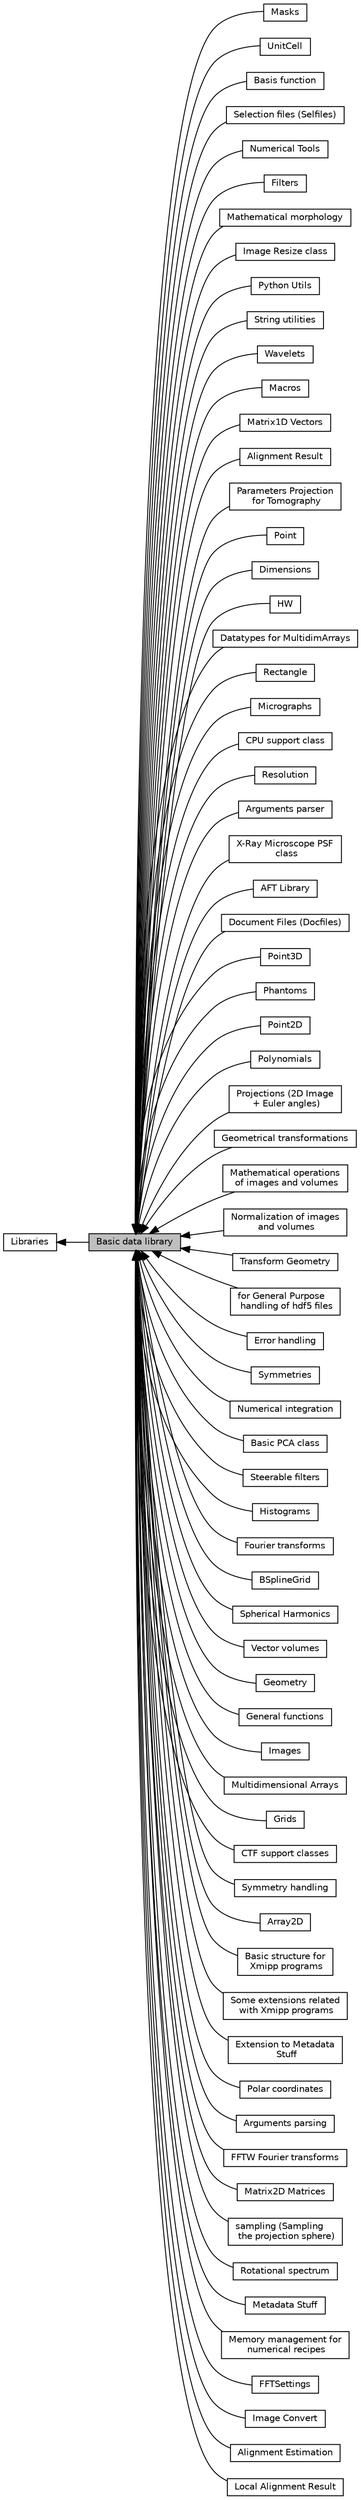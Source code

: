 digraph "Basic data library"
{
  edge [fontname="Helvetica",fontsize="10",labelfontname="Helvetica",labelfontsize="10"];
  node [fontname="Helvetica",fontsize="10",shape=record];
  rankdir=LR;
  Node22 [label="Masks",height=0.2,width=0.4,color="black", fillcolor="white", style="filled",URL="$group__Masks.html"];
  Node41 [label="UnitCell",height=0.2,width=0.4,color="black", fillcolor="white", style="filled",URL="$group__UnitCell.html"];
  Node8 [label="Basis function",height=0.2,width=0.4,color="black", fillcolor="white", style="filled",URL="$group__BasisFunction.html"];
  Node48 [label="Selection files (Selfiles)",height=0.2,width=0.4,color="black", fillcolor="white", style="filled",URL="$group__SelFiles.html"];
  Node27 [label="Numerical Tools",height=0.2,width=0.4,color="black", fillcolor="white", style="filled",URL="$group__NumericalTools.html"];
  Node14 [label="Filters",height=0.2,width=0.4,color="black", fillcolor="white", style="filled",URL="$group__Filters.html"];
  Node25 [label="Mathematical morphology",height=0.2,width=0.4,color="black", fillcolor="white", style="filled",URL="$group__MathematicalMorphology.html"];
  Node19 [label="Image Resize class",height=0.2,width=0.4,color="black", fillcolor="white", style="filled",URL="$group__ProgImageResize.html"];
  Node47 [label="Python Utils",height=0.2,width=0.4,color="black", fillcolor="white", style="filled",URL="$group__Python.html"];
  Node71 [label="String utilities",height=0.2,width=0.4,color="black", fillcolor="white", style="filled",URL="$group__StringUtilities.html"];
  Node43 [label="Wavelets",height=0.2,width=0.4,color="black", fillcolor="white", style="filled",URL="$group__Wavelets.html"];
  Node68 [label="Macros",height=0.2,width=0.4,color="black", fillcolor="white", style="filled",URL="$group__Macros.html"];
  Node54 [label="Matrix1D Vectors",height=0.2,width=0.4,color="black", fillcolor="white", style="filled",URL="$group__Vectors.html"];
  Node0 [label="Basic data library",height=0.2,width=0.4,color="black", fillcolor="grey75", style="filled", fontcolor="black"];
  Node5 [label="Alignment Result",height=0.2,width=0.4,color="black", fillcolor="white", style="filled",URL="$group__AlignmentResult.html"];
  Node33 [label="Parameters Projection\l for Tomography",height=0.2,width=0.4,color="black", fillcolor="white", style="filled",URL="$group__ParametersProjectionTomography.html"];
  Node29 [label="Point",height=0.2,width=0.4,color="black", fillcolor="white", style="filled",URL="$group__Point.html"];
  Node12 [label="Dimensions",height=0.2,width=0.4,color="black", fillcolor="white", style="filled",URL="$group__Dimensions.html"];
  Node17 [label="HW",height=0.2,width=0.4,color="black", fillcolor="white", style="filled",URL="$group__HW.html"];
  Node61 [label="Datatypes for MultidimArrays",height=0.2,width=0.4,color="black", fillcolor="white", style="filled",URL="$group__Datatypes.html"];
  Node34 [label="Rectangle",height=0.2,width=0.4,color="black", fillcolor="white", style="filled",URL="$group__Rectangle.html"];
  Node23 [label="Micrographs",height=0.2,width=0.4,color="black", fillcolor="white", style="filled",URL="$group__Micrographs.html"];
  Node10 [label="CPU support class",height=0.2,width=0.4,color="black", fillcolor="white", style="filled",URL="$group__CPU.html"];
  Node24 [label="Resolution",height=0.2,width=0.4,color="black", fillcolor="white", style="filled",URL="$group__Monogenic.html"];
  Node51 [label="Arguments parser",height=0.2,width=0.4,color="black", fillcolor="white", style="filled",URL="$group__Arguments1.html"];
  Node2 [label="X-Ray Microscope PSF\l class",height=0.2,width=0.4,color="black", fillcolor="white", style="filled",URL="$group__PSFXRSupport.html"];
  Node3 [label="AFT Library",height=0.2,width=0.4,color="black", fillcolor="white", style="filled",URL="$group__AFTLibrary.html"];
  Node46 [label="Document Files (Docfiles)",height=0.2,width=0.4,color="black", fillcolor="white", style="filled",URL="$group__DocFiles.html"];
  Node31 [label="Point3D",height=0.2,width=0.4,color="black", fillcolor="white", style="filled",URL="$group__Point3D.html"];
  Node28 [label="Phantoms",height=0.2,width=0.4,color="black", fillcolor="white", style="filled",URL="$group__Phantoms.html"];
  Node30 [label="Point2D",height=0.2,width=0.4,color="black", fillcolor="white", style="filled",URL="$group__Point2D.html"];
  Node45 [label="Polynomials",height=0.2,width=0.4,color="black", fillcolor="white", style="filled",URL="$group__Polynomials.html"];
  Node15 [label="Projections (2D Image\l + Euler angles)",height=0.2,width=0.4,color="black", fillcolor="white", style="filled",URL="$group__Projections.html"];
  Node60 [label="Geometrical transformations",height=0.2,width=0.4,color="black", fillcolor="white", style="filled",URL="$group__GeometricalTransformations.html"];
  Node18 [label="Mathematical operations\l of images and volumes",height=0.2,width=0.4,color="black", fillcolor="white", style="filled",URL="$group__ImageOperate.html"];
  Node26 [label="Normalization of images\l and volumes",height=0.2,width=0.4,color="black", fillcolor="white", style="filled",URL="$group__Normalize.html"];
  Node40 [label="Transform Geometry",height=0.2,width=0.4,color="black", fillcolor="white", style="filled",URL="$group__ProgTransformGeometry.html"];
  Node66 [label="for General Purpose\l handling of hdf5 files",height=0.2,width=0.4,color="black", fillcolor="white", style="filled",URL="$group__Tools.html"];
  Node62 [label="Error handling",height=0.2,width=0.4,color="black", fillcolor="white", style="filled",URL="$group__ErrorHandling.html"];
  Node39 [label="Symmetries",height=0.2,width=0.4,color="black", fillcolor="white", style="filled",URL="$group__symmetrizeCrystalVectors.html"];
  Node20 [label="Numerical integration",height=0.2,width=0.4,color="black", fillcolor="white", style="filled",URL="$group__NumericalIntegration.html"];
  Node7 [label="Basic PCA class",height=0.2,width=0.4,color="black", fillcolor="white", style="filled",URL="$group__BasicPCA.html"];
  Node38 [label="Steerable filters",height=0.2,width=0.4,color="black", fillcolor="white", style="filled",URL="$group__Steerable.html"];
  Node53 [label="Histograms",height=0.2,width=0.4,color="black", fillcolor="white", style="filled",URL="$group__Histograms.html"];
  Node63 [label="Fourier transforms",height=0.2,width=0.4,color="black", fillcolor="white", style="filled",URL="$group__Fourier.html"];
  Node9 [label="BSplineGrid",height=0.2,width=0.4,color="black", fillcolor="white", style="filled",URL="$group__BSplineGrid.html"];
  Node37 [label="Spherical Harmonics",height=0.2,width=0.4,color="black", fillcolor="white", style="filled",URL="$group__PolySphericalHarmonics.html"];
  Node42 [label="Vector volumes",height=0.2,width=0.4,color="black", fillcolor="white", style="filled",URL="$group__Vectorial.html"];
  Node52 [label="Geometry",height=0.2,width=0.4,color="black", fillcolor="white", style="filled",URL="$group__Geometry.html"];
  Node65 [label="General functions",height=0.2,width=0.4,color="black", fillcolor="white", style="filled",URL="$group__GeneralFunctions.html"];
  Node67 [label="Images",height=0.2,width=0.4,color="black", fillcolor="white", style="filled",URL="$group__Images.html"];
  Node58 [label="Multidimensional Arrays",height=0.2,width=0.4,color="black", fillcolor="white", style="filled",URL="$group__MultidimensionalArrays.html"];
  Node1 [label="Libraries",height=0.2,width=0.4,color="black", fillcolor="white", style="filled",URL="$group__Libraries.html"];
  Node16 [label="Grids",height=0.2,width=0.4,color="black", fillcolor="white", style="filled",URL="$group__Grids.html"];
  Node11 [label="CTF support classes",height=0.2,width=0.4,color="black", fillcolor="white", style="filled",URL="$group__CTFSupport.html"];
  Node59 [label="Symmetry handling",height=0.2,width=0.4,color="black", fillcolor="white", style="filled",URL="$group__SymmetryLists.html"];
  Node6 [label="Array2D",height=0.2,width=0.4,color="black", fillcolor="white", style="filled",URL="$group__Array2D.html"];
  Node70 [label="Basic structure for\l Xmipp programs",height=0.2,width=0.4,color="black", fillcolor="white", style="filled",URL="$group__Programs2.html"];
  Node49 [label="Some extensions related\l with Xmipp programs",height=0.2,width=0.4,color="black", fillcolor="white", style="filled",URL="$group__Programs3.html"];
  Node57 [label="Extension to Metadata\l Stuff",height=0.2,width=0.4,color="black", fillcolor="white", style="filled",URL="$group__MetaDataExtension.html"];
  Node32 [label="Polar coordinates",height=0.2,width=0.4,color="black", fillcolor="white", style="filled",URL="$group__Polar.html"];
  Node50 [label="Arguments parsing",height=0.2,width=0.4,color="black", fillcolor="white", style="filled",URL="$group__Arguments.html"];
  Node64 [label="FFTW Fourier transforms",height=0.2,width=0.4,color="black", fillcolor="white", style="filled",URL="$group__FourierW.html"];
  Node55 [label="Matrix2D Matrices",height=0.2,width=0.4,color="black", fillcolor="white", style="filled",URL="$group__Matrices.html"];
  Node36 [label="sampling (Sampling\l the projection sphere)",height=0.2,width=0.4,color="black", fillcolor="white", style="filled",URL="$group__SphereSampling.html"];
  Node35 [label="Rotational spectrum",height=0.2,width=0.4,color="black", fillcolor="white", style="filled",URL="$group__RotationalSpectrum.html"];
  Node56 [label="Metadata Stuff",height=0.2,width=0.4,color="black", fillcolor="white", style="filled",URL="$group__MetaData.html"];
  Node69 [label="Memory management for\l numerical recipes",height=0.2,width=0.4,color="black", fillcolor="white", style="filled",URL="$group__MemoryManaging.html"];
  Node13 [label="FFTSettings",height=0.2,width=0.4,color="black", fillcolor="white", style="filled",URL="$group__FFTSettings.html"];
  Node44 [label="Image Convert",height=0.2,width=0.4,color="black", fillcolor="white", style="filled",URL="$group__ProgConvImg.html"];
  Node4 [label="Alignment Estimation",height=0.2,width=0.4,color="black", fillcolor="white", style="filled",URL="$group__Alignment.html"];
  Node21 [label="Local Alignment Result",height=0.2,width=0.4,color="black", fillcolor="white", style="filled",URL="$group__LocalAlignmentResult.html"];
  Node1->Node0 [shape=plaintext, dir="back", style="solid"];
  Node0->Node2 [shape=plaintext, dir="back", style="solid"];
  Node0->Node3 [shape=plaintext, dir="back", style="solid"];
  Node0->Node4 [shape=plaintext, dir="back", style="solid"];
  Node0->Node5 [shape=plaintext, dir="back", style="solid"];
  Node0->Node6 [shape=plaintext, dir="back", style="solid"];
  Node0->Node7 [shape=plaintext, dir="back", style="solid"];
  Node0->Node8 [shape=plaintext, dir="back", style="solid"];
  Node0->Node9 [shape=plaintext, dir="back", style="solid"];
  Node0->Node10 [shape=plaintext, dir="back", style="solid"];
  Node0->Node11 [shape=plaintext, dir="back", style="solid"];
  Node0->Node12 [shape=plaintext, dir="back", style="solid"];
  Node0->Node13 [shape=plaintext, dir="back", style="solid"];
  Node0->Node14 [shape=plaintext, dir="back", style="solid"];
  Node0->Node15 [shape=plaintext, dir="back", style="solid"];
  Node0->Node16 [shape=plaintext, dir="back", style="solid"];
  Node0->Node17 [shape=plaintext, dir="back", style="solid"];
  Node0->Node18 [shape=plaintext, dir="back", style="solid"];
  Node0->Node19 [shape=plaintext, dir="back", style="solid"];
  Node0->Node20 [shape=plaintext, dir="back", style="solid"];
  Node0->Node21 [shape=plaintext, dir="back", style="solid"];
  Node0->Node22 [shape=plaintext, dir="back", style="solid"];
  Node0->Node23 [shape=plaintext, dir="back", style="solid"];
  Node0->Node24 [shape=plaintext, dir="back", style="solid"];
  Node0->Node25 [shape=plaintext, dir="back", style="solid"];
  Node0->Node26 [shape=plaintext, dir="back", style="solid"];
  Node0->Node27 [shape=plaintext, dir="back", style="solid"];
  Node0->Node28 [shape=plaintext, dir="back", style="solid"];
  Node0->Node29 [shape=plaintext, dir="back", style="solid"];
  Node0->Node30 [shape=plaintext, dir="back", style="solid"];
  Node0->Node31 [shape=plaintext, dir="back", style="solid"];
  Node0->Node32 [shape=plaintext, dir="back", style="solid"];
  Node0->Node33 [shape=plaintext, dir="back", style="solid"];
  Node0->Node34 [shape=plaintext, dir="back", style="solid"];
  Node0->Node35 [shape=plaintext, dir="back", style="solid"];
  Node0->Node36 [shape=plaintext, dir="back", style="solid"];
  Node0->Node37 [shape=plaintext, dir="back", style="solid"];
  Node0->Node38 [shape=plaintext, dir="back", style="solid"];
  Node0->Node39 [shape=plaintext, dir="back", style="solid"];
  Node0->Node40 [shape=plaintext, dir="back", style="solid"];
  Node0->Node41 [shape=plaintext, dir="back", style="solid"];
  Node0->Node42 [shape=plaintext, dir="back", style="solid"];
  Node0->Node43 [shape=plaintext, dir="back", style="solid"];
  Node0->Node44 [shape=plaintext, dir="back", style="solid"];
  Node0->Node45 [shape=plaintext, dir="back", style="solid"];
  Node0->Node46 [shape=plaintext, dir="back", style="solid"];
  Node0->Node47 [shape=plaintext, dir="back", style="solid"];
  Node0->Node48 [shape=plaintext, dir="back", style="solid"];
  Node0->Node49 [shape=plaintext, dir="back", style="solid"];
  Node0->Node50 [shape=plaintext, dir="back", style="solid"];
  Node0->Node51 [shape=plaintext, dir="back", style="solid"];
  Node0->Node52 [shape=plaintext, dir="back", style="solid"];
  Node0->Node53 [shape=plaintext, dir="back", style="solid"];
  Node0->Node54 [shape=plaintext, dir="back", style="solid"];
  Node0->Node55 [shape=plaintext, dir="back", style="solid"];
  Node0->Node56 [shape=plaintext, dir="back", style="solid"];
  Node0->Node57 [shape=plaintext, dir="back", style="solid"];
  Node0->Node58 [shape=plaintext, dir="back", style="solid"];
  Node0->Node59 [shape=plaintext, dir="back", style="solid"];
  Node0->Node60 [shape=plaintext, dir="back", style="solid"];
  Node0->Node61 [shape=plaintext, dir="back", style="solid"];
  Node0->Node62 [shape=plaintext, dir="back", style="solid"];
  Node0->Node63 [shape=plaintext, dir="back", style="solid"];
  Node0->Node64 [shape=plaintext, dir="back", style="solid"];
  Node0->Node65 [shape=plaintext, dir="back", style="solid"];
  Node0->Node66 [shape=plaintext, dir="back", style="solid"];
  Node0->Node67 [shape=plaintext, dir="back", style="solid"];
  Node0->Node68 [shape=plaintext, dir="back", style="solid"];
  Node0->Node69 [shape=plaintext, dir="back", style="solid"];
  Node0->Node70 [shape=plaintext, dir="back", style="solid"];
  Node0->Node71 [shape=plaintext, dir="back", style="solid"];
}
